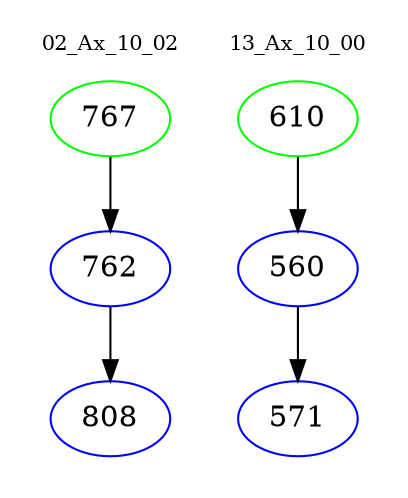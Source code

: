 digraph{
subgraph cluster_0 {
color = white
label = "02_Ax_10_02";
fontsize=10;
T0_767 [label="767", color="green"]
T0_767 -> T0_762 [color="black"]
T0_762 [label="762", color="blue"]
T0_762 -> T0_808 [color="black"]
T0_808 [label="808", color="blue"]
}
subgraph cluster_1 {
color = white
label = "13_Ax_10_00";
fontsize=10;
T1_610 [label="610", color="green"]
T1_610 -> T1_560 [color="black"]
T1_560 [label="560", color="blue"]
T1_560 -> T1_571 [color="black"]
T1_571 [label="571", color="blue"]
}
}
